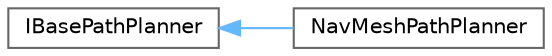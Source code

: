 digraph "Graphical Class Hierarchy"
{
 // LATEX_PDF_SIZE
  bgcolor="transparent";
  edge [fontname=Helvetica,fontsize=10,labelfontname=Helvetica,labelfontsize=10];
  node [fontname=Helvetica,fontsize=10,shape=box,height=0.2,width=0.4];
  rankdir="LR";
  Node0 [id="Node000000",label="IBasePathPlanner",height=0.2,width=0.4,color="grey40", fillcolor="white", style="filled",URL="$interface_i_base_path_planner.html",tooltip="Defines interface for path planning algorithm of agent."];
  Node0 -> Node1 [id="edge3_Node000000_Node000001",dir="back",color="steelblue1",style="solid",tooltip=" "];
  Node1 [id="Node000001",label="NavMeshPathPlanner",height=0.2,width=0.4,color="grey40", fillcolor="white", style="filled",URL="$class_nav_mesh_path_planner.html",tooltip="Concrete class for path planning Uses UnityEngine.AI.NavMeshAgent for all calculations."];
}
